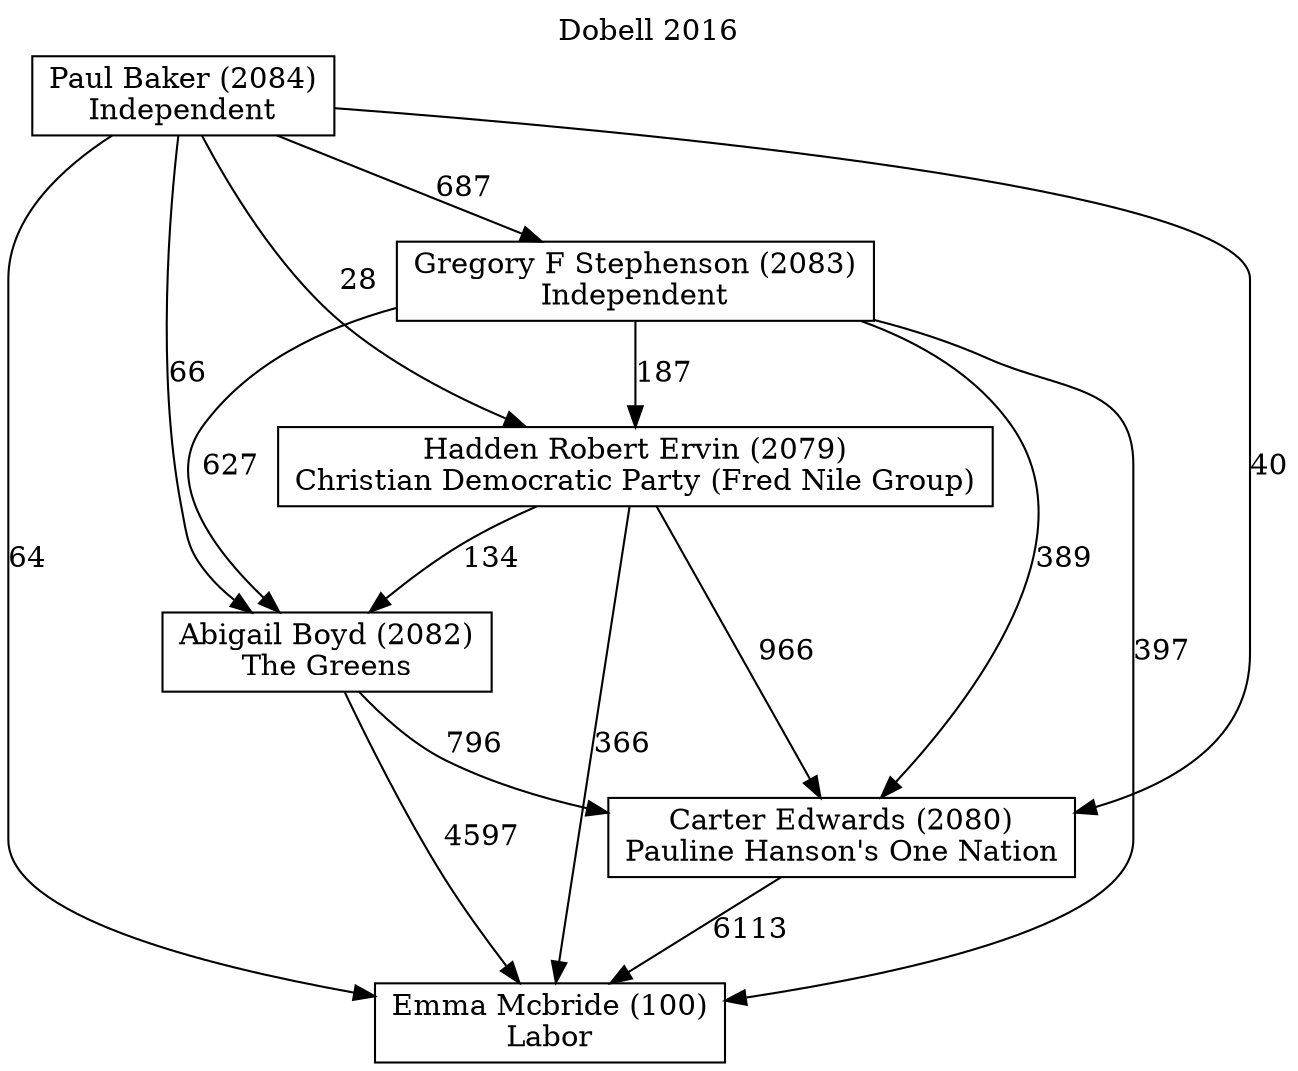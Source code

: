 // House preference flow
digraph "Emma Mcbride (100)_Dobell_2016" {
	graph [label="Dobell 2016" labelloc=t mclimit=10]
	node [shape=box]
	"Paul Baker (2084)" [label="Paul Baker (2084)
Independent"]
	"Emma Mcbride (100)" [label="Emma Mcbride (100)
Labor"]
	"Hadden Robert Ervin (2079)" [label="Hadden Robert Ervin (2079)
Christian Democratic Party (Fred Nile Group)"]
	"Carter Edwards (2080)" [label="Carter Edwards (2080)
Pauline Hanson's One Nation"]
	"Gregory F Stephenson (2083)" [label="Gregory F Stephenson (2083)
Independent"]
	"Abigail Boyd (2082)" [label="Abigail Boyd (2082)
The Greens"]
	"Paul Baker (2084)" -> "Hadden Robert Ervin (2079)" [label=28]
	"Gregory F Stephenson (2083)" -> "Hadden Robert Ervin (2079)" [label=187]
	"Paul Baker (2084)" -> "Abigail Boyd (2082)" [label=66]
	"Hadden Robert Ervin (2079)" -> "Abigail Boyd (2082)" [label=134]
	"Carter Edwards (2080)" -> "Emma Mcbride (100)" [label=6113]
	"Paul Baker (2084)" -> "Gregory F Stephenson (2083)" [label=687]
	"Hadden Robert Ervin (2079)" -> "Emma Mcbride (100)" [label=366]
	"Abigail Boyd (2082)" -> "Emma Mcbride (100)" [label=4597]
	"Gregory F Stephenson (2083)" -> "Abigail Boyd (2082)" [label=627]
	"Gregory F Stephenson (2083)" -> "Carter Edwards (2080)" [label=389]
	"Paul Baker (2084)" -> "Carter Edwards (2080)" [label=40]
	"Abigail Boyd (2082)" -> "Carter Edwards (2080)" [label=796]
	"Paul Baker (2084)" -> "Emma Mcbride (100)" [label=64]
	"Gregory F Stephenson (2083)" -> "Emma Mcbride (100)" [label=397]
	"Hadden Robert Ervin (2079)" -> "Carter Edwards (2080)" [label=966]
}
